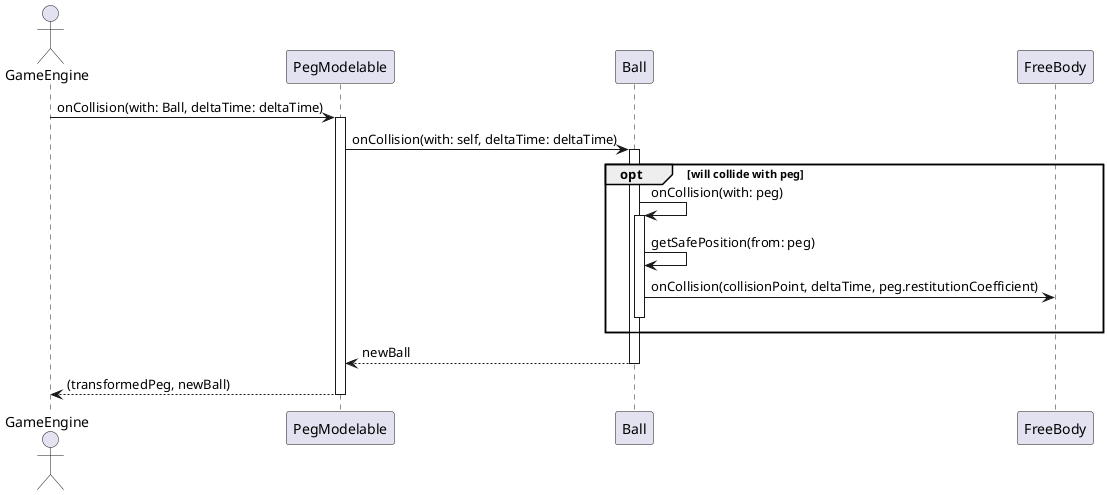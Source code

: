 @startuml
actor GameEngine

GameEngine -> PegModelable: onCollision(with: Ball, deltaTime: deltaTime)
activate PegModelable

PegModelable -> Ball: onCollision(with: self, deltaTime: deltaTime)
activate Ball

opt will collide with peg
    Ball -> Ball: onCollision(with: peg)
    activate Ball
    Ball -> Ball: getSafePosition(from: peg)
    Ball -> FreeBody: onCollision(collisionPoint, deltaTime, peg.restitutionCoefficient)
    Ball -[hidden]> Ball
    deactivate Ball
end

return newBall

return (transformedPeg, newBall)

@enduml